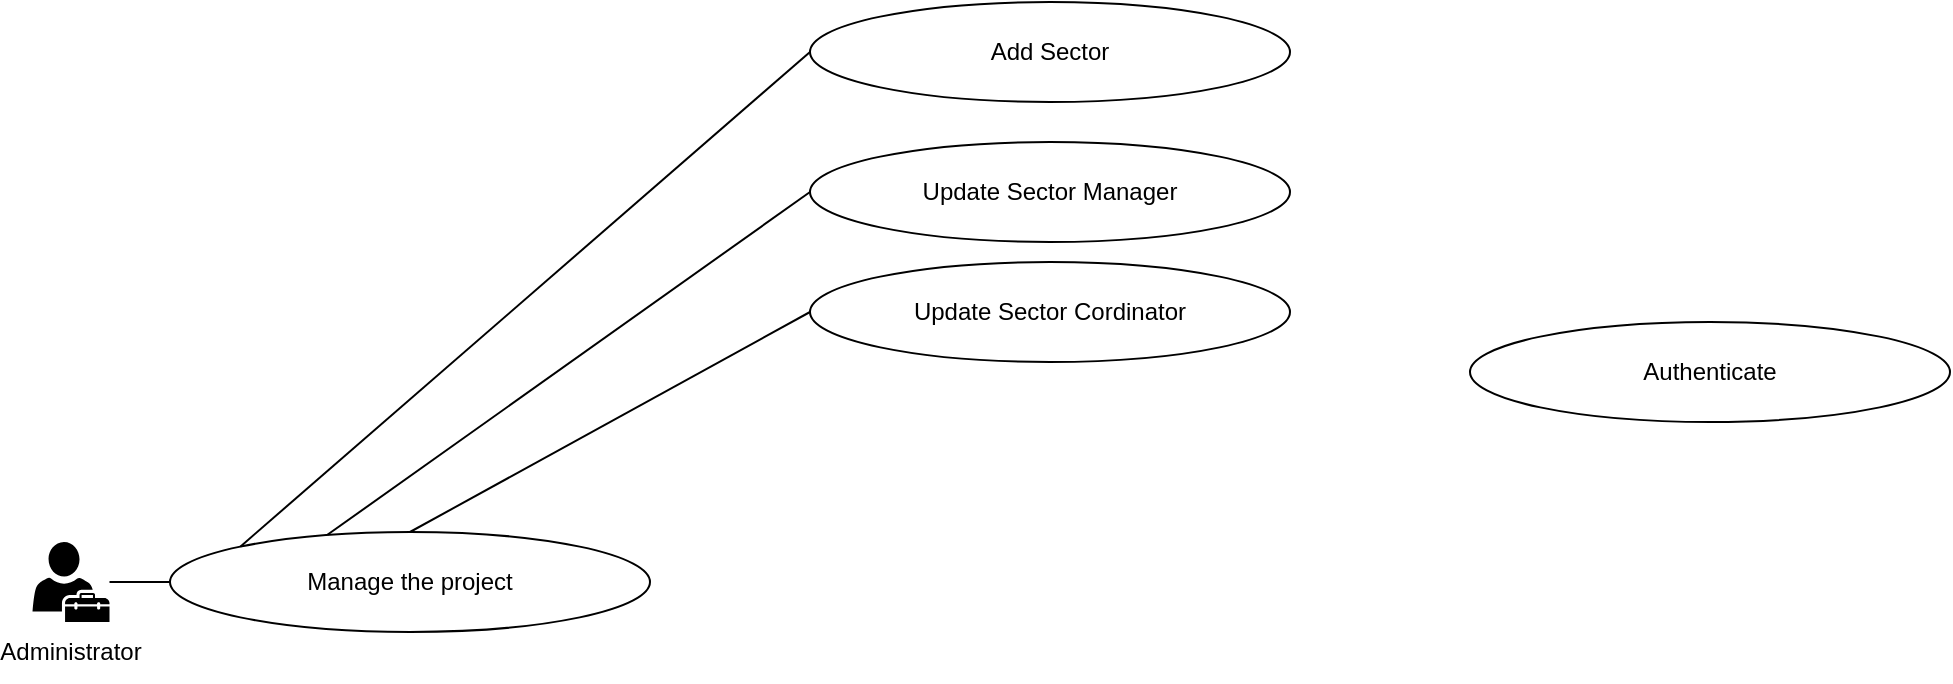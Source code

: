 <mxfile version="22.1.21" type="github">
  <diagram name="Page-1" id="XPWBldzVZ3_sg0biQuVv">
    <mxGraphModel dx="1050" dy="522" grid="1" gridSize="10" guides="1" tooltips="1" connect="1" arrows="1" fold="1" page="1" pageScale="1" pageWidth="850" pageHeight="1100" math="0" shadow="0">
      <root>
        <mxCell id="0" />
        <mxCell id="1" parent="0" />
        <mxCell id="AIyhHVRQRcBTdbYzzXI3-4" value="" style="sketch=0;pointerEvents=1;shadow=0;dashed=0;html=1;strokeColor=none;fillColor=#000000;labelPosition=center;verticalLabelPosition=bottom;verticalAlign=top;outlineConnect=0;align=center;shape=mxgraph.office.users.tenant_admin;" parent="1" vertex="1">
          <mxGeometry x="41.25" y="320" width="38.5" height="40" as="geometry" />
        </mxCell>
        <mxCell id="AIyhHVRQRcBTdbYzzXI3-9" value="Administrator" style="text;html=1;strokeColor=none;fillColor=none;align=center;verticalAlign=middle;whiteSpace=wrap;rounded=0;" parent="1" vertex="1">
          <mxGeometry x="30" y="360" width="61" height="30" as="geometry" />
        </mxCell>
        <mxCell id="AIyhHVRQRcBTdbYzzXI3-16" value="Manage the project" style="ellipse;whiteSpace=wrap;html=1;" parent="1" vertex="1">
          <mxGeometry x="110" y="315" width="240" height="50" as="geometry" />
        </mxCell>
        <mxCell id="AIyhHVRQRcBTdbYzzXI3-17" value="" style="endArrow=none;html=1;rounded=0;entryX=0;entryY=0.5;entryDx=0;entryDy=0;" parent="1" source="AIyhHVRQRcBTdbYzzXI3-4" target="AIyhHVRQRcBTdbYzzXI3-16" edge="1">
          <mxGeometry width="50" height="50" relative="1" as="geometry">
            <mxPoint x="170" y="320" as="sourcePoint" />
            <mxPoint x="220" y="270" as="targetPoint" />
          </mxGeometry>
        </mxCell>
        <mxCell id="oYMbbRIehVRVS4V03t9j-10" value="Authenticate" style="ellipse;whiteSpace=wrap;html=1;" vertex="1" parent="1">
          <mxGeometry x="760" y="210" width="240" height="50" as="geometry" />
        </mxCell>
        <mxCell id="oYMbbRIehVRVS4V03t9j-37" value="Add Sector" style="ellipse;whiteSpace=wrap;html=1;" vertex="1" parent="1">
          <mxGeometry x="430" y="50" width="240" height="50" as="geometry" />
        </mxCell>
        <mxCell id="oYMbbRIehVRVS4V03t9j-39" value="" style="endArrow=none;html=1;rounded=0;entryX=0;entryY=0.5;entryDx=0;entryDy=0;exitX=0;exitY=0;exitDx=0;exitDy=0;" edge="1" parent="1" source="AIyhHVRQRcBTdbYzzXI3-16" target="oYMbbRIehVRVS4V03t9j-37">
          <mxGeometry width="50" height="50" relative="1" as="geometry">
            <mxPoint x="90" y="350" as="sourcePoint" />
            <mxPoint x="140" y="350" as="targetPoint" />
          </mxGeometry>
        </mxCell>
        <mxCell id="oYMbbRIehVRVS4V03t9j-40" value="Update Sector Manager" style="ellipse;whiteSpace=wrap;html=1;" vertex="1" parent="1">
          <mxGeometry x="430" y="120" width="240" height="50" as="geometry" />
        </mxCell>
        <mxCell id="oYMbbRIehVRVS4V03t9j-41" value="" style="endArrow=none;html=1;rounded=0;entryX=0;entryY=0.5;entryDx=0;entryDy=0;exitX=0.328;exitY=0.028;exitDx=0;exitDy=0;exitPerimeter=0;" edge="1" parent="1" source="AIyhHVRQRcBTdbYzzXI3-16" target="oYMbbRIehVRVS4V03t9j-40">
          <mxGeometry width="50" height="50" relative="1" as="geometry">
            <mxPoint x="216" y="316" as="sourcePoint" />
            <mxPoint x="370" y="65" as="targetPoint" />
          </mxGeometry>
        </mxCell>
        <mxCell id="oYMbbRIehVRVS4V03t9j-44" value="Update Sector Cordinator" style="ellipse;whiteSpace=wrap;html=1;" vertex="1" parent="1">
          <mxGeometry x="430" y="180" width="240" height="50" as="geometry" />
        </mxCell>
        <mxCell id="oYMbbRIehVRVS4V03t9j-45" value="" style="endArrow=none;html=1;rounded=0;entryX=0;entryY=0.5;entryDx=0;entryDy=0;exitX=0.5;exitY=0;exitDx=0;exitDy=0;" edge="1" parent="1" source="AIyhHVRQRcBTdbYzzXI3-16" target="oYMbbRIehVRVS4V03t9j-44">
          <mxGeometry width="50" height="50" relative="1" as="geometry">
            <mxPoint x="226" y="326" as="sourcePoint" />
            <mxPoint x="370" y="135" as="targetPoint" />
          </mxGeometry>
        </mxCell>
      </root>
    </mxGraphModel>
  </diagram>
</mxfile>
